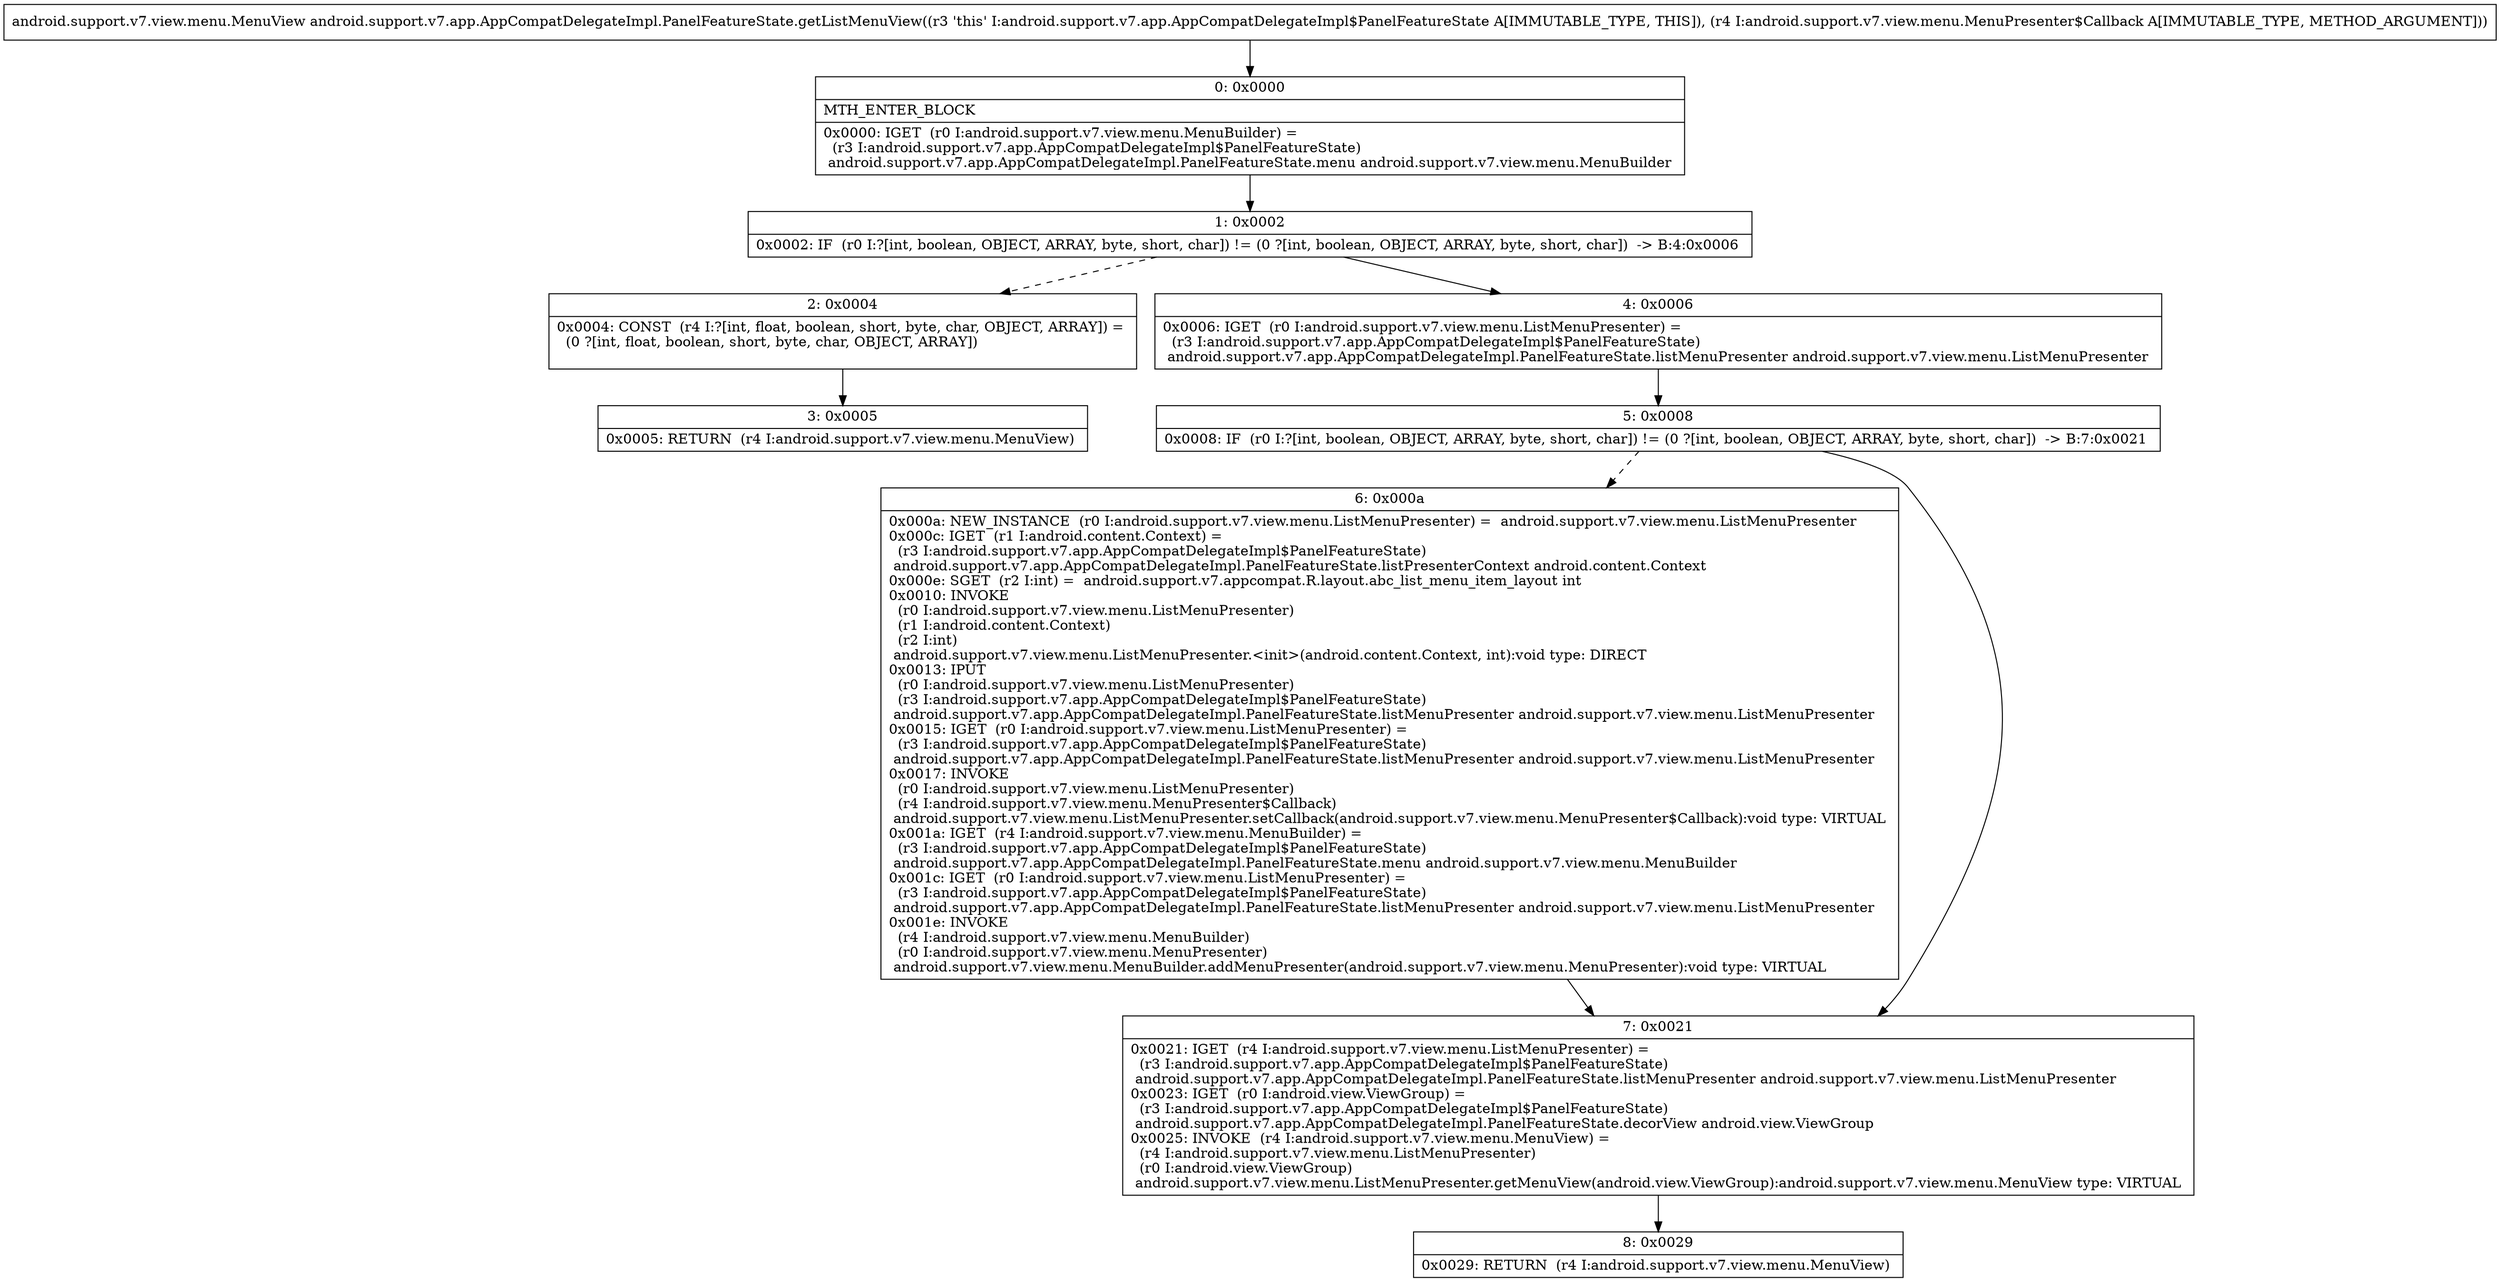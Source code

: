 digraph "CFG forandroid.support.v7.app.AppCompatDelegateImpl.PanelFeatureState.getListMenuView(Landroid\/support\/v7\/view\/menu\/MenuPresenter$Callback;)Landroid\/support\/v7\/view\/menu\/MenuView;" {
Node_0 [shape=record,label="{0\:\ 0x0000|MTH_ENTER_BLOCK\l|0x0000: IGET  (r0 I:android.support.v7.view.menu.MenuBuilder) = \l  (r3 I:android.support.v7.app.AppCompatDelegateImpl$PanelFeatureState)\l android.support.v7.app.AppCompatDelegateImpl.PanelFeatureState.menu android.support.v7.view.menu.MenuBuilder \l}"];
Node_1 [shape=record,label="{1\:\ 0x0002|0x0002: IF  (r0 I:?[int, boolean, OBJECT, ARRAY, byte, short, char]) != (0 ?[int, boolean, OBJECT, ARRAY, byte, short, char])  \-\> B:4:0x0006 \l}"];
Node_2 [shape=record,label="{2\:\ 0x0004|0x0004: CONST  (r4 I:?[int, float, boolean, short, byte, char, OBJECT, ARRAY]) = \l  (0 ?[int, float, boolean, short, byte, char, OBJECT, ARRAY])\l \l}"];
Node_3 [shape=record,label="{3\:\ 0x0005|0x0005: RETURN  (r4 I:android.support.v7.view.menu.MenuView) \l}"];
Node_4 [shape=record,label="{4\:\ 0x0006|0x0006: IGET  (r0 I:android.support.v7.view.menu.ListMenuPresenter) = \l  (r3 I:android.support.v7.app.AppCompatDelegateImpl$PanelFeatureState)\l android.support.v7.app.AppCompatDelegateImpl.PanelFeatureState.listMenuPresenter android.support.v7.view.menu.ListMenuPresenter \l}"];
Node_5 [shape=record,label="{5\:\ 0x0008|0x0008: IF  (r0 I:?[int, boolean, OBJECT, ARRAY, byte, short, char]) != (0 ?[int, boolean, OBJECT, ARRAY, byte, short, char])  \-\> B:7:0x0021 \l}"];
Node_6 [shape=record,label="{6\:\ 0x000a|0x000a: NEW_INSTANCE  (r0 I:android.support.v7.view.menu.ListMenuPresenter) =  android.support.v7.view.menu.ListMenuPresenter \l0x000c: IGET  (r1 I:android.content.Context) = \l  (r3 I:android.support.v7.app.AppCompatDelegateImpl$PanelFeatureState)\l android.support.v7.app.AppCompatDelegateImpl.PanelFeatureState.listPresenterContext android.content.Context \l0x000e: SGET  (r2 I:int) =  android.support.v7.appcompat.R.layout.abc_list_menu_item_layout int \l0x0010: INVOKE  \l  (r0 I:android.support.v7.view.menu.ListMenuPresenter)\l  (r1 I:android.content.Context)\l  (r2 I:int)\l android.support.v7.view.menu.ListMenuPresenter.\<init\>(android.content.Context, int):void type: DIRECT \l0x0013: IPUT  \l  (r0 I:android.support.v7.view.menu.ListMenuPresenter)\l  (r3 I:android.support.v7.app.AppCompatDelegateImpl$PanelFeatureState)\l android.support.v7.app.AppCompatDelegateImpl.PanelFeatureState.listMenuPresenter android.support.v7.view.menu.ListMenuPresenter \l0x0015: IGET  (r0 I:android.support.v7.view.menu.ListMenuPresenter) = \l  (r3 I:android.support.v7.app.AppCompatDelegateImpl$PanelFeatureState)\l android.support.v7.app.AppCompatDelegateImpl.PanelFeatureState.listMenuPresenter android.support.v7.view.menu.ListMenuPresenter \l0x0017: INVOKE  \l  (r0 I:android.support.v7.view.menu.ListMenuPresenter)\l  (r4 I:android.support.v7.view.menu.MenuPresenter$Callback)\l android.support.v7.view.menu.ListMenuPresenter.setCallback(android.support.v7.view.menu.MenuPresenter$Callback):void type: VIRTUAL \l0x001a: IGET  (r4 I:android.support.v7.view.menu.MenuBuilder) = \l  (r3 I:android.support.v7.app.AppCompatDelegateImpl$PanelFeatureState)\l android.support.v7.app.AppCompatDelegateImpl.PanelFeatureState.menu android.support.v7.view.menu.MenuBuilder \l0x001c: IGET  (r0 I:android.support.v7.view.menu.ListMenuPresenter) = \l  (r3 I:android.support.v7.app.AppCompatDelegateImpl$PanelFeatureState)\l android.support.v7.app.AppCompatDelegateImpl.PanelFeatureState.listMenuPresenter android.support.v7.view.menu.ListMenuPresenter \l0x001e: INVOKE  \l  (r4 I:android.support.v7.view.menu.MenuBuilder)\l  (r0 I:android.support.v7.view.menu.MenuPresenter)\l android.support.v7.view.menu.MenuBuilder.addMenuPresenter(android.support.v7.view.menu.MenuPresenter):void type: VIRTUAL \l}"];
Node_7 [shape=record,label="{7\:\ 0x0021|0x0021: IGET  (r4 I:android.support.v7.view.menu.ListMenuPresenter) = \l  (r3 I:android.support.v7.app.AppCompatDelegateImpl$PanelFeatureState)\l android.support.v7.app.AppCompatDelegateImpl.PanelFeatureState.listMenuPresenter android.support.v7.view.menu.ListMenuPresenter \l0x0023: IGET  (r0 I:android.view.ViewGroup) = \l  (r3 I:android.support.v7.app.AppCompatDelegateImpl$PanelFeatureState)\l android.support.v7.app.AppCompatDelegateImpl.PanelFeatureState.decorView android.view.ViewGroup \l0x0025: INVOKE  (r4 I:android.support.v7.view.menu.MenuView) = \l  (r4 I:android.support.v7.view.menu.ListMenuPresenter)\l  (r0 I:android.view.ViewGroup)\l android.support.v7.view.menu.ListMenuPresenter.getMenuView(android.view.ViewGroup):android.support.v7.view.menu.MenuView type: VIRTUAL \l}"];
Node_8 [shape=record,label="{8\:\ 0x0029|0x0029: RETURN  (r4 I:android.support.v7.view.menu.MenuView) \l}"];
MethodNode[shape=record,label="{android.support.v7.view.menu.MenuView android.support.v7.app.AppCompatDelegateImpl.PanelFeatureState.getListMenuView((r3 'this' I:android.support.v7.app.AppCompatDelegateImpl$PanelFeatureState A[IMMUTABLE_TYPE, THIS]), (r4 I:android.support.v7.view.menu.MenuPresenter$Callback A[IMMUTABLE_TYPE, METHOD_ARGUMENT])) }"];
MethodNode -> Node_0;
Node_0 -> Node_1;
Node_1 -> Node_2[style=dashed];
Node_1 -> Node_4;
Node_2 -> Node_3;
Node_4 -> Node_5;
Node_5 -> Node_6[style=dashed];
Node_5 -> Node_7;
Node_6 -> Node_7;
Node_7 -> Node_8;
}


